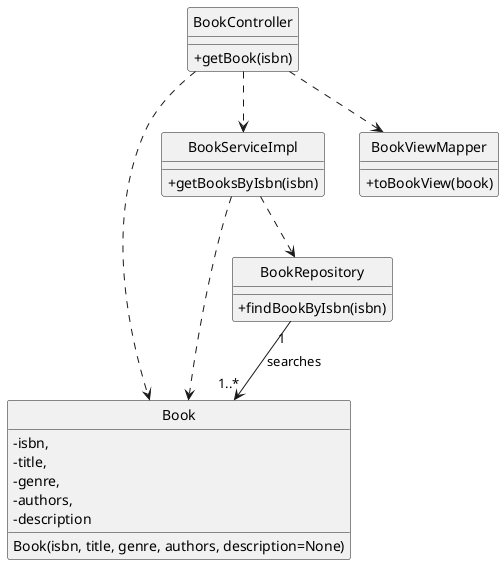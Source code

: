 @startuml
'https://plantuml.com/class-diagram

hide circle
skinparam classAttributeIconSize 0

class Book {
    - isbn,
    - title,
    - genre,
    - authors,
    - description
    Book(isbn, title, genre, authors, description=None)
}

class BookController
{
    + getBook(isbn)
}
class BookServiceImpl
{
    + getBooksByIsbn(isbn)
}
class BookViewMapper
{
    + toBookView(book)
}

class BookRepository
{
    + findBookByIsbn(isbn)
}


BookController ..> BookServiceImpl
BookServiceImpl ..> BookRepository
BookController ..> BookViewMapper
BookController ..> Book
BookServiceImpl ..> Book
BookRepository "1" --> "1..*" Book: searches

@enduml

